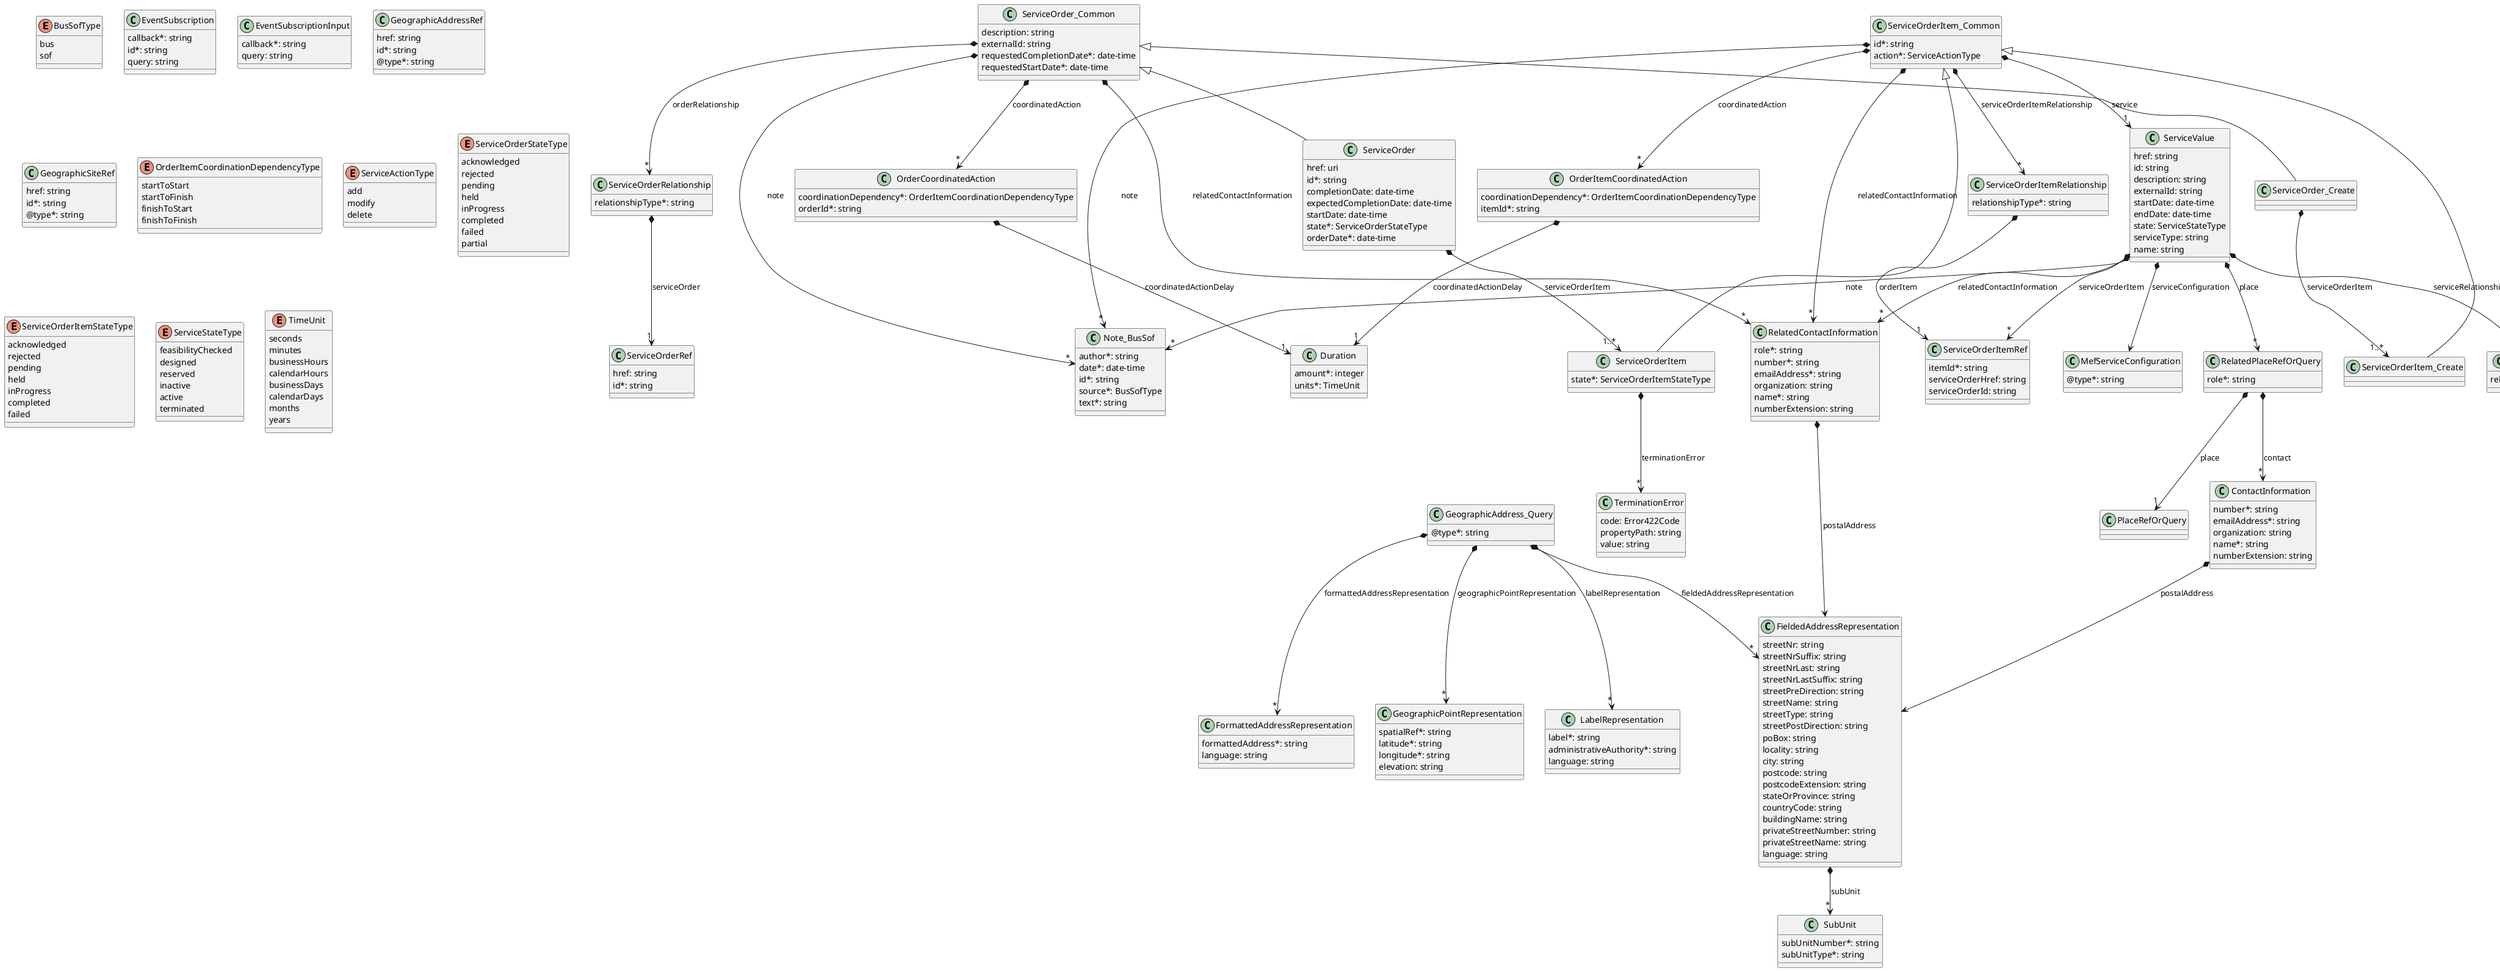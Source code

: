 @startuml

enum BusSofType {

    bus
    sof
}
class ContactInformation {

    number*: string
    emailAddress*: string
    organization: string
    name*: string
    numberExtension: string
}

ContactInformation *--> FieldedAddressRepresentation : postalAddress


class Duration {

    amount*: integer
    units*: TimeUnit
}



class EventSubscription {

    callback*: string
    id*: string
    query: string
}



class EventSubscriptionInput {

    callback*: string
    query: string
}



class FieldedAddressRepresentation {

    streetNr: string
    streetNrSuffix: string
    streetNrLast: string
    streetNrLastSuffix: string
    streetPreDirection: string
    streetName: string
    streetType: string
    streetPostDirection: string
    poBox: string
    locality: string
    city: string
    postcode: string
    postcodeExtension: string
    stateOrProvince: string
    countryCode: string
    buildingName: string
    privateStreetNumber: string
    privateStreetName: string
    language: string
}

FieldedAddressRepresentation *-->"*" SubUnit : subUnit


class FormattedAddressRepresentation {

    formattedAddress*: string
    language: string
}



class GeographicAddressRef {

    href: string
    id*: string
    @type*: string
}



class GeographicAddress_Query {

    @type*: string
}

GeographicAddress_Query *-->"*" FieldedAddressRepresentation : fieldedAddressRepresentation
GeographicAddress_Query *-->"*" FormattedAddressRepresentation : formattedAddressRepresentation
GeographicAddress_Query *-->"*" GeographicPointRepresentation : geographicPointRepresentation
GeographicAddress_Query *-->"*" LabelRepresentation : labelRepresentation


class GeographicPointRepresentation {

    spatialRef*: string
    latitude*: string
    longitude*: string
    elevation: string
}



class GeographicSiteRef {

    href: string
    id*: string
    @type*: string
}



class LabelRepresentation {

    label*: string
    administrativeAuthority*: string
    language: string
}



class MefServiceConfiguration {

    @type*: string
}



class Note_BusSof {

    author*: string
    date*: date-time
    id*: string
    source*: BusSofType
    text*: string
}



class OrderCoordinatedAction {

    coordinationDependency*: OrderItemCoordinationDependencyType
    orderId*: string
}

OrderCoordinatedAction *-->"1" Duration : coordinatedActionDelay


class OrderItemCoordinatedAction {

    coordinationDependency*: OrderItemCoordinationDependencyType
    itemId*: string
}

OrderItemCoordinatedAction *-->"1" Duration : coordinatedActionDelay


enum OrderItemCoordinationDependencyType {

    startToStart
    startToFinish
    finishToStart
    finishToFinish
}
class PlaceRefOrQuery {

}



class RelatedContactInformation {

    role*: string
    number*: string
    emailAddress*: string
    organization: string
    name*: string
    numberExtension: string
}

RelatedContactInformation *--> FieldedAddressRepresentation : postalAddress


class RelatedPlaceRefOrQuery {

    role*: string
}

RelatedPlaceRefOrQuery *-->"1" PlaceRefOrQuery : place
RelatedPlaceRefOrQuery *-->"*" ContactInformation : contact


class SubUnit {

    subUnitNumber*: string
    subUnitType*: string
}



enum ServiceActionType {

    add
    modify
    delete
}
class ServiceOrder {

    href: uri
    id*: string
    completionDate: date-time
    expectedCompletionDate: date-time
    startDate: date-time
    state*: ServiceOrderStateType
    orderDate*: date-time
}
ServiceOrder_Common <|-- ServiceOrder

ServiceOrder *-->"1..*" ServiceOrderItem : serviceOrderItem


class ServiceOrderItem {

    state*: ServiceOrderItemStateType
}
ServiceOrderItem_Common <|-- ServiceOrderItem

ServiceOrderItem *-->"*" TerminationError : terminationError


class ServiceOrderItemRef {

    itemId*: string
    serviceOrderHref: string
    serviceOrderId: string
}



class ServiceOrderItemRelationship {

    relationshipType*: string
}

ServiceOrderItemRelationship *-->"1" ServiceOrderItemRef : orderItem


class ServiceOrderItem_Common {

    id*: string
    action*: ServiceActionType
}

ServiceOrderItem_Common *-->"*" OrderItemCoordinatedAction : coordinatedAction
ServiceOrderItem_Common *-->"*" Note_BusSof : note
ServiceOrderItem_Common *-->"*" RelatedContactInformation : relatedContactInformation
ServiceOrderItem_Common *-->"1" ServiceValue : service
ServiceOrderItem_Common *-->"*" ServiceOrderItemRelationship : serviceOrderItemRelationship


class ServiceOrderItem_Create {

}
ServiceOrderItem_Common <|-- ServiceOrderItem_Create



class ServiceOrderRef {

    href: string
    id*: string
}



class ServiceOrderRelationship {

    relationshipType*: string
}

ServiceOrderRelationship *-->"1" ServiceOrderRef : serviceOrder


enum ServiceOrderStateType {

    acknowledged
    rejected
    pending
    held
    inProgress
    completed
    failed
    partial
}

enum ServiceOrderItemStateType {

    acknowledged
    rejected
    pending
    held
    inProgress
    completed
    failed
}

class ServiceOrder_Common {

    description: string
    externalId: string
    requestedCompletionDate*: date-time
    requestedStartDate*: date-time
}

ServiceOrder_Common *-->"*" OrderCoordinatedAction : coordinatedAction
ServiceOrder_Common *-->"*" Note_BusSof : note
ServiceOrder_Common *-->"*" ServiceOrderRelationship : orderRelationship
ServiceOrder_Common *-->"*" RelatedContactInformation : relatedContactInformation


class ServiceOrder_Create {

}
ServiceOrder_Common <|-- ServiceOrder_Create

ServiceOrder_Create *-->"1..*" ServiceOrderItem_Create : serviceOrderItem


class ServiceRef {

    href: string
    id*: string
}



class ServiceRelationship {

    relationshipType*: string
}

ServiceRelationship *-->"1" ServiceRef : service


enum ServiceStateType {

    feasibilityChecked
    designed
    reserved
    inactive
    active
    terminated
}
class ServiceValue {

    href: string
    id: string
    description: string
    externalId: string
    startDate: date-time
    endDate: date-time
    state: ServiceStateType
    serviceType: string
    name: string
}

ServiceValue *-->"*" Note_BusSof : note
ServiceValue *-->"*" ServiceRelationship : serviceRelationship
ServiceValue *-->"*" RelatedContactInformation : relatedContactInformation
ServiceValue *-->"*" RelatedPlaceRefOrQuery : place
ServiceValue *--> MefServiceConfiguration : serviceConfiguration
ServiceValue *-->"*" ServiceOrderItemRef : serviceOrderItem


class TerminationError {

    code: Error422Code
    propertyPath: string
    value: string
}



enum TimeUnit {

    seconds
    minutes
    businessHours
    calendarHours
    businessDays
    calendarDays
    months
    years
}
@enduml
